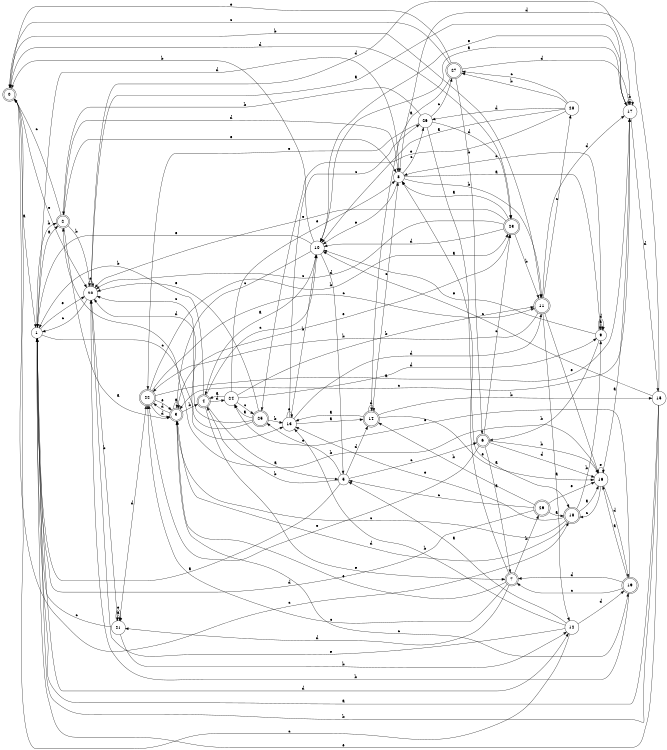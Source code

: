 digraph n24_10 {
__start0 [label="" shape="none"];

rankdir=LR;
size="8,5";

s0 [style="rounded,filled", color="black", fillcolor="white" shape="doublecircle", label="0"];
s1 [style="filled", color="black", fillcolor="white" shape="circle", label="1"];
s2 [style="rounded,filled", color="black", fillcolor="white" shape="doublecircle", label="2"];
s3 [style="rounded,filled", color="black", fillcolor="white" shape="doublecircle", label="3"];
s4 [style="rounded,filled", color="black", fillcolor="white" shape="doublecircle", label="4"];
s5 [style="filled", color="black", fillcolor="white" shape="circle", label="5"];
s6 [style="rounded,filled", color="black", fillcolor="white" shape="doublecircle", label="6"];
s7 [style="rounded,filled", color="black", fillcolor="white" shape="doublecircle", label="7"];
s8 [style="filled", color="black", fillcolor="white" shape="circle", label="8"];
s9 [style="filled", color="black", fillcolor="white" shape="circle", label="9"];
s10 [style="filled", color="black", fillcolor="white" shape="circle", label="10"];
s11 [style="rounded,filled", color="black", fillcolor="white" shape="doublecircle", label="11"];
s12 [style="filled", color="black", fillcolor="white" shape="circle", label="12"];
s13 [style="filled", color="black", fillcolor="white" shape="circle", label="13"];
s14 [style="rounded,filled", color="black", fillcolor="white" shape="doublecircle", label="14"];
s15 [style="filled", color="black", fillcolor="white" shape="circle", label="15"];
s16 [style="filled", color="black", fillcolor="white" shape="circle", label="16"];
s17 [style="filled", color="black", fillcolor="white" shape="circle", label="17"];
s18 [style="rounded,filled", color="black", fillcolor="white" shape="doublecircle", label="18"];
s19 [style="rounded,filled", color="black", fillcolor="white" shape="doublecircle", label="19"];
s20 [style="filled", color="black", fillcolor="white" shape="circle", label="20"];
s21 [style="filled", color="black", fillcolor="white" shape="circle", label="21"];
s22 [style="rounded,filled", color="black", fillcolor="white" shape="doublecircle", label="22"];
s23 [style="rounded,filled", color="black", fillcolor="white" shape="doublecircle", label="23"];
s24 [style="filled", color="black", fillcolor="white" shape="circle", label="24"];
s25 [style="rounded,filled", color="black", fillcolor="white" shape="doublecircle", label="25"];
s26 [style="filled", color="black", fillcolor="white" shape="circle", label="26"];
s27 [style="rounded,filled", color="black", fillcolor="white" shape="doublecircle", label="27"];
s28 [style="filled", color="black", fillcolor="white" shape="circle", label="28"];
s29 [style="rounded,filled", color="black", fillcolor="white" shape="doublecircle", label="29"];
s0 -> s1 [label="a"];
s0 -> s11 [label="b"];
s0 -> s18 [label="c"];
s0 -> s23 [label="d"];
s0 -> s20 [label="e"];
s1 -> s2 [label="a"];
s1 -> s2 [label="b"];
s1 -> s13 [label="c"];
s1 -> s12 [label="d"];
s1 -> s20 [label="e"];
s2 -> s3 [label="a"];
s2 -> s20 [label="b"];
s2 -> s0 [label="c"];
s2 -> s8 [label="d"];
s2 -> s8 [label="e"];
s3 -> s3 [label="a"];
s3 -> s4 [label="b"];
s3 -> s19 [label="c"];
s3 -> s22 [label="d"];
s3 -> s23 [label="e"];
s4 -> s5 [label="a"];
s4 -> s1 [label="b"];
s4 -> s10 [label="c"];
s4 -> s24 [label="d"];
s4 -> s7 [label="e"];
s5 -> s1 [label="a"];
s5 -> s4 [label="b"];
s5 -> s6 [label="c"];
s5 -> s14 [label="d"];
s5 -> s25 [label="e"];
s6 -> s7 [label="a"];
s6 -> s16 [label="b"];
s6 -> s23 [label="c"];
s6 -> s16 [label="d"];
s6 -> s22 [label="e"];
s7 -> s8 [label="a"];
s7 -> s29 [label="b"];
s7 -> s22 [label="c"];
s7 -> s21 [label="d"];
s7 -> s3 [label="e"];
s8 -> s9 [label="a"];
s8 -> s11 [label="b"];
s8 -> s26 [label="c"];
s8 -> s1 [label="d"];
s8 -> s10 [label="e"];
s9 -> s9 [label="a"];
s9 -> s6 [label="b"];
s9 -> s8 [label="c"];
s9 -> s9 [label="d"];
s9 -> s10 [label="e"];
s10 -> s4 [label="a"];
s10 -> s0 [label="b"];
s10 -> s3 [label="c"];
s10 -> s5 [label="d"];
s10 -> s1 [label="e"];
s11 -> s12 [label="a"];
s11 -> s22 [label="b"];
s11 -> s28 [label="c"];
s11 -> s17 [label="d"];
s11 -> s16 [label="e"];
s12 -> s5 [label="a"];
s12 -> s13 [label="b"];
s12 -> s0 [label="c"];
s12 -> s19 [label="d"];
s12 -> s20 [label="e"];
s13 -> s14 [label="a"];
s13 -> s10 [label="b"];
s13 -> s26 [label="c"];
s13 -> s11 [label="d"];
s13 -> s13 [label="e"];
s14 -> s13 [label="a"];
s14 -> s15 [label="b"];
s14 -> s8 [label="c"];
s14 -> s14 [label="d"];
s14 -> s16 [label="e"];
s15 -> s1 [label="a"];
s15 -> s1 [label="b"];
s15 -> s10 [label="c"];
s15 -> s8 [label="d"];
s15 -> s1 [label="e"];
s16 -> s17 [label="a"];
s16 -> s2 [label="b"];
s16 -> s18 [label="c"];
s16 -> s19 [label="d"];
s16 -> s16 [label="e"];
s17 -> s10 [label="a"];
s17 -> s17 [label="b"];
s17 -> s3 [label="c"];
s17 -> s15 [label="d"];
s17 -> s10 [label="e"];
s18 -> s16 [label="a"];
s18 -> s9 [label="b"];
s18 -> s3 [label="c"];
s18 -> s3 [label="d"];
s18 -> s13 [label="e"];
s19 -> s16 [label="a"];
s19 -> s20 [label="b"];
s19 -> s7 [label="c"];
s19 -> s7 [label="d"];
s19 -> s24 [label="e"];
s20 -> s17 [label="a"];
s20 -> s21 [label="b"];
s20 -> s1 [label="c"];
s20 -> s17 [label="d"];
s20 -> s20 [label="e"];
s21 -> s21 [label="a"];
s21 -> s12 [label="b"];
s21 -> s1 [label="c"];
s21 -> s22 [label="d"];
s21 -> s21 [label="e"];
s22 -> s17 [label="a"];
s22 -> s23 [label="b"];
s22 -> s11 [label="c"];
s22 -> s3 [label="d"];
s22 -> s3 [label="e"];
s23 -> s8 [label="a"];
s23 -> s11 [label="b"];
s23 -> s20 [label="c"];
s23 -> s10 [label="d"];
s23 -> s20 [label="e"];
s24 -> s4 [label="a"];
s24 -> s11 [label="b"];
s24 -> s25 [label="c"];
s24 -> s9 [label="d"];
s24 -> s8 [label="e"];
s25 -> s24 [label="a"];
s25 -> s13 [label="b"];
s25 -> s20 [label="c"];
s25 -> s20 [label="d"];
s25 -> s20 [label="e"];
s26 -> s18 [label="a"];
s26 -> s2 [label="b"];
s26 -> s27 [label="c"];
s26 -> s23 [label="d"];
s26 -> s22 [label="e"];
s27 -> s14 [label="a"];
s27 -> s6 [label="b"];
s27 -> s0 [label="c"];
s27 -> s17 [label="d"];
s27 -> s0 [label="e"];
s28 -> s10 [label="a"];
s28 -> s27 [label="b"];
s28 -> s27 [label="c"];
s28 -> s26 [label="d"];
s28 -> s25 [label="e"];
s29 -> s18 [label="a"];
s29 -> s14 [label="b"];
s29 -> s5 [label="c"];
s29 -> s1 [label="d"];
s29 -> s16 [label="e"];

}